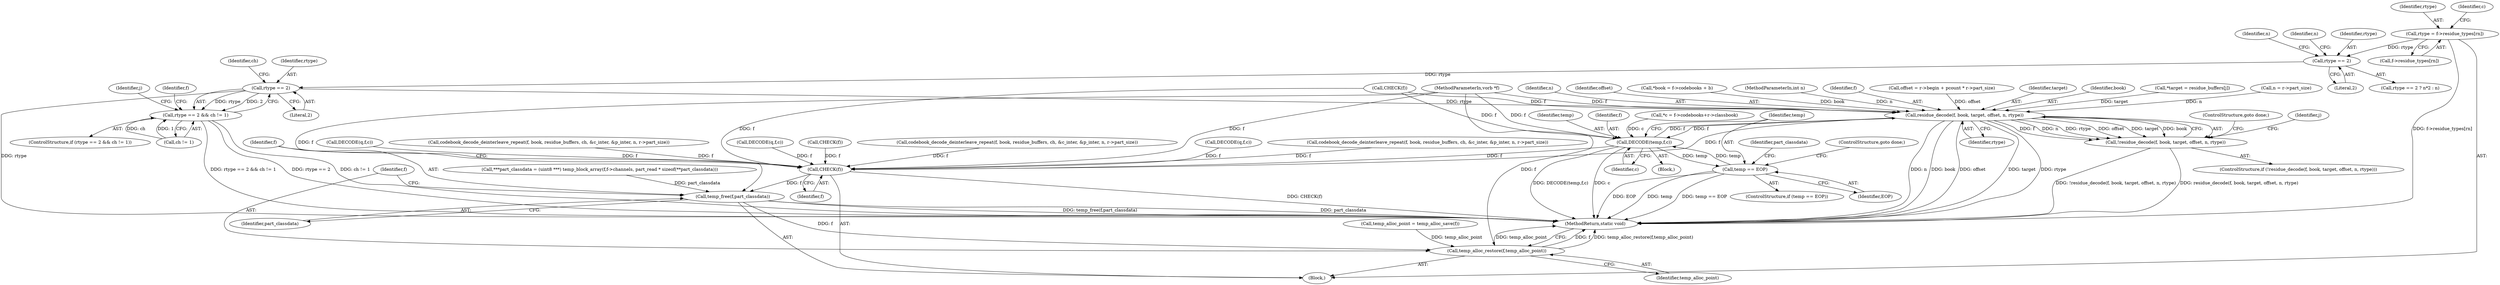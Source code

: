 digraph "0_stb_244d83bc3d859293f55812d48b3db168e581f6ab@pointer" {
"1000120" [label="(Call,rtype = f->residue_types[rn])"];
"1000147" [label="(Call,rtype == 2)"];
"1000242" [label="(Call,rtype == 2)"];
"1000241" [label="(Call,rtype == 2 && ch != 1)"];
"1000948" [label="(Call,residue_decode(f, book, target, offset, n, rtype))"];
"1000836" [label="(Call,DECODE(temp,f,c))"];
"1000841" [label="(Call,temp == EOP)"];
"1000959" [label="(Call,CHECK(f))"];
"1000961" [label="(Call,temp_free(f,part_classdata))"];
"1000964" [label="(Call,temp_alloc_restore(f,temp_alloc_point))"];
"1000947" [label="(Call,!residue_decode(f, book, target, offset, n, rtype))"];
"1000948" [label="(Call,residue_decode(f, book, target, offset, n, rtype))"];
"1000966" [label="(Identifier,temp_alloc_point)"];
"1000837" [label="(Identifier,temp)"];
"1000946" [label="(ControlStructure,if (!residue_decode(f, book, target, offset, n, rtype)))"];
"1000215" [label="(Call,CHECK(f))"];
"1000959" [label="(Call,CHECK(f))"];
"1000153" [label="(Identifier,n)"];
"1000241" [label="(Call,rtype == 2 && ch != 1)"];
"1000151" [label="(Identifier,n)"];
"1000148" [label="(Identifier,rtype)"];
"1000950" [label="(Identifier,book)"];
"1000842" [label="(Identifier,temp)"];
"1000841" [label="(Call,temp == EOP)"];
"1000245" [label="(Call,ch != 1)"];
"1000848" [label="(Identifier,part_classdata)"];
"1000838" [label="(Identifier,f)"];
"1000915" [label="(Call,*target = residue_buffers[j])"];
"1000501" [label="(Call,DECODE(q,f,c))"];
"1000146" [label="(Call,rtype == 2 ? n*2 : n)"];
"1000244" [label="(Literal,2)"];
"1000836" [label="(Call,DECODE(temp,f,c))"];
"1000121" [label="(Identifier,rtype)"];
"1000965" [label="(Identifier,f)"];
"1000149" [label="(Literal,2)"];
"1000933" [label="(Call,n = r->part_size)"];
"1000120" [label="(Call,rtype = f->residue_types[rn])"];
"1000421" [label="(Call,codebook_decode_deinterleave_repeat(f, book, residue_buffers, ch, &c_inter, &p_inter, n, r->part_size))"];
"1000337" [label="(Call,DECODE(q,f,c))"];
"1000240" [label="(ControlStructure,if (rtype == 2 && ch != 1))"];
"1000953" [label="(Identifier,n)"];
"1000246" [label="(Identifier,ch)"];
"1000840" [label="(ControlStructure,if (temp == EOP))"];
"1000955" [label="(ControlStructure,goto done;)"];
"1000242" [label="(Call,rtype == 2)"];
"1000947" [label="(Call,!residue_decode(f, book, target, offset, n, rtype))"];
"1000952" [label="(Identifier,offset)"];
"1000961" [label="(Call,temp_free(f,part_classdata))"];
"1000195" [label="(Call,temp_alloc_point = temp_alloc_save(f))"];
"1000939" [label="(Call,*book = f->codebooks + b)"];
"1000843" [label="(Identifier,EOP)"];
"1000107" [label="(Block,)"];
"1000962" [label="(Identifier,f)"];
"1000844" [label="(ControlStructure,goto done;)"];
"1000964" [label="(Call,temp_alloc_restore(f,temp_alloc_point))"];
"1000881" [label="(Identifier,j)"];
"1000129" [label="(Identifier,c)"];
"1000101" [label="(MethodParameterIn,vorb *f)"];
"1000967" [label="(MethodReturn,static void)"];
"1000745" [label="(Call,codebook_decode_deinterleave_repeat(f, book, residue_buffers, ch, &c_inter, &p_inter, n, r->part_size))"];
"1000661" [label="(Call,DECODE(q,f,c))"];
"1000243" [label="(Identifier,rtype)"];
"1000251" [label="(Identifier,j)"];
"1000779" [label="(Call,CHECK(f))"];
"1000147" [label="(Call,rtype == 2)"];
"1000200" [label="(Call,***part_classdata = (uint8 ***) temp_block_array(f,f->channels, part_read * sizeof(**part_classdata)))"];
"1000780" [label="(Identifier,f)"];
"1000104" [label="(MethodParameterIn,int n)"];
"1000839" [label="(Identifier,c)"];
"1000960" [label="(Identifier,f)"];
"1000949" [label="(Identifier,f)"];
"1000585" [label="(Call,codebook_decode_deinterleave_repeat(f, book, residue_buffers, ch, &c_inter, &p_inter, n, r->part_size))"];
"1000921" [label="(Call,offset = r->begin + pcount * r->part_size)"];
"1000826" [label="(Call,*c = f->codebooks+r->classbook)"];
"1000122" [label="(Call,f->residue_types[rn])"];
"1000951" [label="(Identifier,target)"];
"1000824" [label="(Block,)"];
"1000954" [label="(Identifier,rtype)"];
"1000963" [label="(Identifier,part_classdata)"];
"1000120" -> "1000107"  [label="AST: "];
"1000120" -> "1000122"  [label="CFG: "];
"1000121" -> "1000120"  [label="AST: "];
"1000122" -> "1000120"  [label="AST: "];
"1000129" -> "1000120"  [label="CFG: "];
"1000120" -> "1000967"  [label="DDG: f->residue_types[rn]"];
"1000120" -> "1000147"  [label="DDG: rtype"];
"1000147" -> "1000146"  [label="AST: "];
"1000147" -> "1000149"  [label="CFG: "];
"1000148" -> "1000147"  [label="AST: "];
"1000149" -> "1000147"  [label="AST: "];
"1000151" -> "1000147"  [label="CFG: "];
"1000153" -> "1000147"  [label="CFG: "];
"1000147" -> "1000242"  [label="DDG: rtype"];
"1000242" -> "1000241"  [label="AST: "];
"1000242" -> "1000244"  [label="CFG: "];
"1000243" -> "1000242"  [label="AST: "];
"1000244" -> "1000242"  [label="AST: "];
"1000246" -> "1000242"  [label="CFG: "];
"1000241" -> "1000242"  [label="CFG: "];
"1000242" -> "1000967"  [label="DDG: rtype"];
"1000242" -> "1000241"  [label="DDG: rtype"];
"1000242" -> "1000241"  [label="DDG: 2"];
"1000242" -> "1000948"  [label="DDG: rtype"];
"1000241" -> "1000240"  [label="AST: "];
"1000241" -> "1000245"  [label="CFG: "];
"1000245" -> "1000241"  [label="AST: "];
"1000251" -> "1000241"  [label="CFG: "];
"1000780" -> "1000241"  [label="CFG: "];
"1000241" -> "1000967"  [label="DDG: rtype == 2"];
"1000241" -> "1000967"  [label="DDG: ch != 1"];
"1000241" -> "1000967"  [label="DDG: rtype == 2 && ch != 1"];
"1000245" -> "1000241"  [label="DDG: ch"];
"1000245" -> "1000241"  [label="DDG: 1"];
"1000948" -> "1000947"  [label="AST: "];
"1000948" -> "1000954"  [label="CFG: "];
"1000949" -> "1000948"  [label="AST: "];
"1000950" -> "1000948"  [label="AST: "];
"1000951" -> "1000948"  [label="AST: "];
"1000952" -> "1000948"  [label="AST: "];
"1000953" -> "1000948"  [label="AST: "];
"1000954" -> "1000948"  [label="AST: "];
"1000947" -> "1000948"  [label="CFG: "];
"1000948" -> "1000967"  [label="DDG: n"];
"1000948" -> "1000967"  [label="DDG: book"];
"1000948" -> "1000967"  [label="DDG: offset"];
"1000948" -> "1000967"  [label="DDG: target"];
"1000948" -> "1000967"  [label="DDG: rtype"];
"1000948" -> "1000836"  [label="DDG: f"];
"1000948" -> "1000947"  [label="DDG: f"];
"1000948" -> "1000947"  [label="DDG: n"];
"1000948" -> "1000947"  [label="DDG: rtype"];
"1000948" -> "1000947"  [label="DDG: offset"];
"1000948" -> "1000947"  [label="DDG: target"];
"1000948" -> "1000947"  [label="DDG: book"];
"1000836" -> "1000948"  [label="DDG: f"];
"1000779" -> "1000948"  [label="DDG: f"];
"1000101" -> "1000948"  [label="DDG: f"];
"1000939" -> "1000948"  [label="DDG: book"];
"1000915" -> "1000948"  [label="DDG: target"];
"1000921" -> "1000948"  [label="DDG: offset"];
"1000933" -> "1000948"  [label="DDG: n"];
"1000104" -> "1000948"  [label="DDG: n"];
"1000948" -> "1000959"  [label="DDG: f"];
"1000836" -> "1000824"  [label="AST: "];
"1000836" -> "1000839"  [label="CFG: "];
"1000837" -> "1000836"  [label="AST: "];
"1000838" -> "1000836"  [label="AST: "];
"1000839" -> "1000836"  [label="AST: "];
"1000842" -> "1000836"  [label="CFG: "];
"1000836" -> "1000967"  [label="DDG: DECODE(temp,f,c)"];
"1000836" -> "1000967"  [label="DDG: c"];
"1000841" -> "1000836"  [label="DDG: temp"];
"1000779" -> "1000836"  [label="DDG: f"];
"1000101" -> "1000836"  [label="DDG: f"];
"1000826" -> "1000836"  [label="DDG: c"];
"1000836" -> "1000841"  [label="DDG: temp"];
"1000836" -> "1000959"  [label="DDG: f"];
"1000841" -> "1000840"  [label="AST: "];
"1000841" -> "1000843"  [label="CFG: "];
"1000842" -> "1000841"  [label="AST: "];
"1000843" -> "1000841"  [label="AST: "];
"1000844" -> "1000841"  [label="CFG: "];
"1000848" -> "1000841"  [label="CFG: "];
"1000841" -> "1000967"  [label="DDG: EOP"];
"1000841" -> "1000967"  [label="DDG: temp"];
"1000841" -> "1000967"  [label="DDG: temp == EOP"];
"1000959" -> "1000107"  [label="AST: "];
"1000959" -> "1000960"  [label="CFG: "];
"1000960" -> "1000959"  [label="AST: "];
"1000962" -> "1000959"  [label="CFG: "];
"1000959" -> "1000967"  [label="DDG: CHECK(f)"];
"1000337" -> "1000959"  [label="DDG: f"];
"1000661" -> "1000959"  [label="DDG: f"];
"1000779" -> "1000959"  [label="DDG: f"];
"1000215" -> "1000959"  [label="DDG: f"];
"1000501" -> "1000959"  [label="DDG: f"];
"1000585" -> "1000959"  [label="DDG: f"];
"1000745" -> "1000959"  [label="DDG: f"];
"1000421" -> "1000959"  [label="DDG: f"];
"1000101" -> "1000959"  [label="DDG: f"];
"1000959" -> "1000961"  [label="DDG: f"];
"1000961" -> "1000107"  [label="AST: "];
"1000961" -> "1000963"  [label="CFG: "];
"1000962" -> "1000961"  [label="AST: "];
"1000963" -> "1000961"  [label="AST: "];
"1000965" -> "1000961"  [label="CFG: "];
"1000961" -> "1000967"  [label="DDG: temp_free(f,part_classdata)"];
"1000961" -> "1000967"  [label="DDG: part_classdata"];
"1000101" -> "1000961"  [label="DDG: f"];
"1000200" -> "1000961"  [label="DDG: part_classdata"];
"1000961" -> "1000964"  [label="DDG: f"];
"1000964" -> "1000107"  [label="AST: "];
"1000964" -> "1000966"  [label="CFG: "];
"1000965" -> "1000964"  [label="AST: "];
"1000966" -> "1000964"  [label="AST: "];
"1000967" -> "1000964"  [label="CFG: "];
"1000964" -> "1000967"  [label="DDG: f"];
"1000964" -> "1000967"  [label="DDG: temp_alloc_restore(f,temp_alloc_point)"];
"1000964" -> "1000967"  [label="DDG: temp_alloc_point"];
"1000101" -> "1000964"  [label="DDG: f"];
"1000195" -> "1000964"  [label="DDG: temp_alloc_point"];
"1000947" -> "1000946"  [label="AST: "];
"1000955" -> "1000947"  [label="CFG: "];
"1000881" -> "1000947"  [label="CFG: "];
"1000947" -> "1000967"  [label="DDG: residue_decode(f, book, target, offset, n, rtype)"];
"1000947" -> "1000967"  [label="DDG: !residue_decode(f, book, target, offset, n, rtype)"];
}
